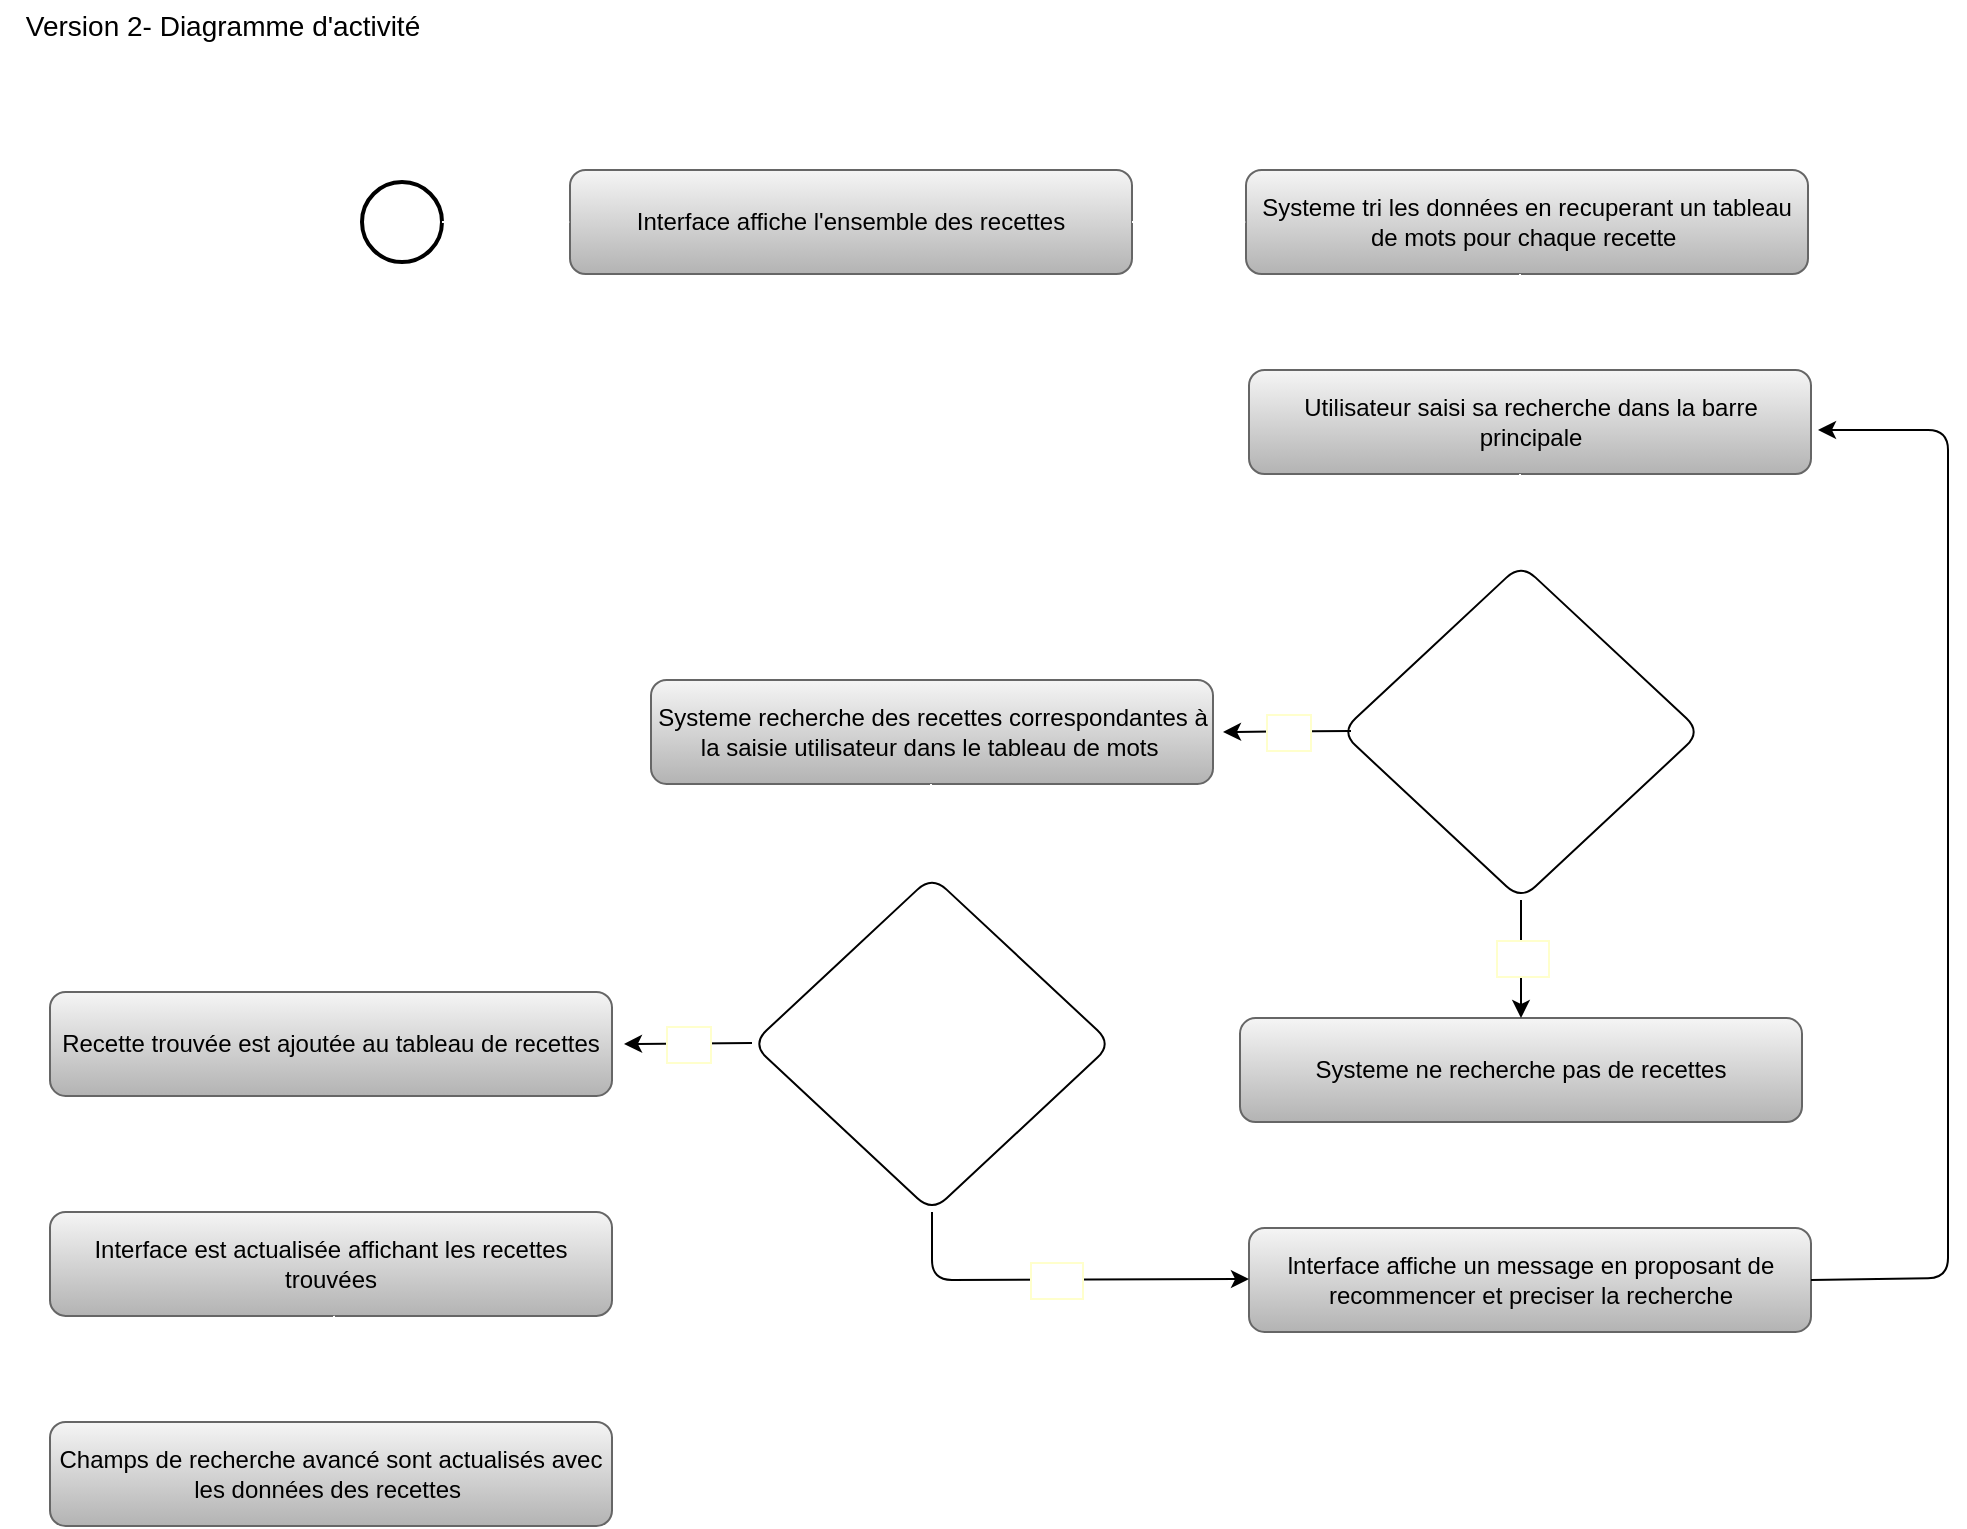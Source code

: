 <mxfile>
    <diagram id="bYDqTGYwuXnz6fYfIwz2" name="Page-1">
        <mxGraphModel dx="1649" dy="1695" grid="1" gridSize="13" guides="1" tooltips="1" connect="1" arrows="1" fold="1" page="1" pageScale="1" pageWidth="1169" pageHeight="827" background="none" math="0" shadow="0">
            <root>
                <mxCell id="0"/>
                <mxCell id="1" parent="0"/>
                <mxCell id="2" value="Utilisateur saisi sa recherche dans la barre principale" style="rounded=1;whiteSpace=wrap;html=1;fillColor=#f5f5f5;strokeColor=#666666;gradientColor=#b3b3b3;fontColor=#000000;" parent="1" vertex="1">
                    <mxGeometry x="651.5" y="-634" width="281" height="52" as="geometry"/>
                </mxCell>
                <mxCell id="38" value="lnterface affiche un message en proposant de recommencer et preciser la recherche" style="rounded=1;whiteSpace=wrap;html=1;fillColor=#f5f5f5;strokeColor=#666666;gradientColor=#b3b3b3;fontColor=#000000;" parent="1" vertex="1">
                    <mxGeometry x="651.5" y="-205.01" width="281" height="52" as="geometry"/>
                </mxCell>
                <mxCell id="45" value="Systeme recherche des recettes correspondantes à la saisie utilisateur dans le tableau de mots&amp;nbsp;" style="rounded=1;whiteSpace=wrap;html=1;fillColor=#f5f5f5;strokeColor=#666666;gradientColor=#b3b3b3;fontColor=#000000;align=center;" parent="1" vertex="1">
                    <mxGeometry x="352.5" y="-479.03" width="281" height="52" as="geometry"/>
                </mxCell>
                <mxCell id="47" value="Interface est actualisée affichant les recettes trouvées" style="rounded=1;whiteSpace=wrap;html=1;fillColor=#f5f5f5;strokeColor=#666666;gradientColor=#b3b3b3;fontColor=#000000;" parent="1" vertex="1">
                    <mxGeometry x="52" y="-213.06" width="281" height="52" as="geometry"/>
                </mxCell>
                <mxCell id="49" value="Champs de recherche avancé sont actualisés avec les données des recettes&amp;nbsp;" style="rounded=1;whiteSpace=wrap;html=1;fillColor=#f5f5f5;strokeColor=#666666;gradientColor=#b3b3b3;fontColor=#000000;" parent="1" vertex="1">
                    <mxGeometry x="52" y="-108" width="281" height="52" as="geometry"/>
                </mxCell>
                <mxCell id="54" value="&amp;nbsp;Version 2- Diagramme d'activité&amp;nbsp;" style="text;html=1;align=center;verticalAlign=middle;resizable=0;points=[];autosize=1;strokeColor=none;fillColor=none;fontSize=14;" parent="1" vertex="1">
                    <mxGeometry x="27" y="-819" width="221" height="26" as="geometry"/>
                </mxCell>
                <mxCell id="31" value="" style="strokeWidth=2;html=1;shape=mxgraph.flowchart.start_2;whiteSpace=wrap;rounded=1;" parent="1" vertex="1">
                    <mxGeometry x="208" y="-728" width="40" height="40" as="geometry"/>
                </mxCell>
                <mxCell id="60" value="Interface affiche l'ensemble des recettes" style="rounded=1;whiteSpace=wrap;html=1;fillColor=#f5f5f5;strokeColor=#666666;gradientColor=#b3b3b3;fontColor=#000000;" parent="1" vertex="1">
                    <mxGeometry x="312" y="-734" width="281" height="52" as="geometry"/>
                </mxCell>
                <mxCell id="73" value="" style="edgeStyle=segmentEdgeStyle;endArrow=classic;html=1;rounded=1;fontColor=#000000;exitX=1;exitY=0.5;exitDx=0;exitDy=0;" parent="1" source="38" edge="1">
                    <mxGeometry width="50" height="50" relative="1" as="geometry">
                        <mxPoint x="941" y="-180" as="sourcePoint"/>
                        <mxPoint x="936" y="-604" as="targetPoint"/>
                        <Array as="points">
                            <mxPoint x="1001" y="-180"/>
                            <mxPoint x="1001" y="-604"/>
                        </Array>
                    </mxGeometry>
                </mxCell>
                <mxCell id="81" value="" style="line;strokeWidth=1;fillColor=none;align=left;verticalAlign=middle;spacingTop=-1;spacingLeft=3;spacingRight=3;rotatable=0;labelPosition=right;points=[];portConstraint=eastwest;rounded=1;fontSize=14;fontColor=#000000;" parent="1" vertex="1">
                    <mxGeometry x="376" y="-672" height="10" as="geometry"/>
                </mxCell>
                <mxCell id="83" value="&lt;span style=&quot;color: rgb(255 , 255 , 255)&quot;&gt;Mot saisi&lt;br&gt;&amp;nbsp;existe t'il dans le tebleau de mots ?&lt;/span&gt;" style="rhombus;whiteSpace=wrap;html=1;rounded=1;" parent="1" vertex="1">
                    <mxGeometry x="403" y="-381" width="180" height="167.94" as="geometry"/>
                </mxCell>
                <mxCell id="123" value="&lt;font color=&quot;#ffffff&quot;&gt;Saisie est à 3 caracteres?&lt;/font&gt;" style="rhombus;whiteSpace=wrap;html=1;rounded=1;" parent="1" vertex="1">
                    <mxGeometry x="697.5" y="-537" width="180" height="167.94" as="geometry"/>
                </mxCell>
                <mxCell id="128" value="Oui" style="endArrow=classic;html=1;rounded=1;labelBorderColor=#FFFFCC;fontSize=14;fontColor=#FFFFFF;exitX=1;exitY=0.5;exitDx=0;exitDy=0;" edge="1" parent="1">
                    <mxGeometry width="50" height="50" relative="1" as="geometry">
                        <mxPoint x="702.5" y="-453.53" as="sourcePoint"/>
                        <mxPoint x="638.5" y="-453" as="targetPoint"/>
                    </mxGeometry>
                </mxCell>
                <mxCell id="130" value="Systeme ne recherche pas de recettes" style="rounded=1;whiteSpace=wrap;html=1;fillColor=#f5f5f5;strokeColor=#666666;gradientColor=#b3b3b3;fontColor=#000000;align=center;" parent="1" vertex="1">
                    <mxGeometry x="647" y="-309.98" width="281" height="52" as="geometry"/>
                </mxCell>
                <mxCell id="132" value="Systeme tri les données en recuperant un tableau de mots pour chaque recette&amp;nbsp;" style="rounded=1;whiteSpace=wrap;html=1;fillColor=#f5f5f5;strokeColor=#666666;gradientColor=#b3b3b3;fontColor=#000000;" vertex="1" parent="1">
                    <mxGeometry x="650" y="-734" width="281" height="52" as="geometry"/>
                </mxCell>
                <mxCell id="134" value="" style="endArrow=classic;html=1;rounded=1;labelBorderColor=#FFFFCC;fontSize=14;fontColor=#FFFFFF;strokeColor=#FFFFFF;exitX=0.5;exitY=1;exitDx=0;exitDy=0;exitPerimeter=0;" edge="1" parent="1">
                    <mxGeometry width="50" height="50" relative="1" as="geometry">
                        <mxPoint x="787" y="-682" as="sourcePoint"/>
                        <mxPoint x="787.5" y="-635" as="targetPoint"/>
                    </mxGeometry>
                </mxCell>
                <mxCell id="135" value="" style="endArrow=classic;html=1;rounded=1;labelBorderColor=#FFFFCC;fontSize=14;fontColor=#FFFFFF;strokeColor=#FFFFFF;exitX=0.5;exitY=1;exitDx=0;exitDy=0;exitPerimeter=0;" parent="1" edge="1">
                    <mxGeometry width="50" height="50" relative="1" as="geometry">
                        <mxPoint x="787" y="-582" as="sourcePoint"/>
                        <mxPoint x="787.5" y="-535" as="targetPoint"/>
                    </mxGeometry>
                </mxCell>
                <mxCell id="138" value="" style="endArrow=classic;html=1;rounded=1;labelBorderColor=#FFFFCC;fontSize=14;fontColor=#FFFFFF;strokeColor=#FFFFFF;exitX=0.5;exitY=1;exitDx=0;exitDy=0;exitPerimeter=0;" parent="1" edge="1">
                    <mxGeometry width="50" height="50" relative="1" as="geometry">
                        <mxPoint x="492.5" y="-427.03" as="sourcePoint"/>
                        <mxPoint x="493" y="-380.03" as="targetPoint"/>
                    </mxGeometry>
                </mxCell>
                <mxCell id="139" value="Non" style="endArrow=classic;html=1;rounded=1;labelBorderColor=#FFFFCC;fontSize=14;fontColor=#FFFFFF;exitX=0.5;exitY=1;exitDx=0;exitDy=0;" parent="1" source="83" edge="1">
                    <mxGeometry width="50" height="50" relative="1" as="geometry">
                        <mxPoint x="578.5" y="-179.51" as="sourcePoint"/>
                        <mxPoint x="651.5" y="-179.48" as="targetPoint"/>
                        <Array as="points">
                            <mxPoint x="493" y="-179"/>
                        </Array>
                    </mxGeometry>
                </mxCell>
                <mxCell id="141" value="Non" style="endArrow=classic;html=1;rounded=1;labelBorderColor=#FFFFCC;fontSize=14;fontColor=#FFFFFF;exitX=0.5;exitY=1;exitDx=0;exitDy=0;" edge="1" parent="1" source="123">
                    <mxGeometry width="50" height="50" relative="1" as="geometry">
                        <mxPoint x="793.5" y="-349" as="sourcePoint"/>
                        <mxPoint x="787.5" y="-310" as="targetPoint"/>
                        <Array as="points"/>
                    </mxGeometry>
                </mxCell>
                <mxCell id="144" value="Oui" style="endArrow=classic;html=1;rounded=1;labelBorderColor=#FFFFCC;fontSize=14;fontColor=#FFFFFF;exitX=1;exitY=0.5;exitDx=0;exitDy=0;" parent="1" edge="1">
                    <mxGeometry width="50" height="50" relative="1" as="geometry">
                        <mxPoint x="403" y="-297.53" as="sourcePoint"/>
                        <mxPoint x="339" y="-297" as="targetPoint"/>
                    </mxGeometry>
                </mxCell>
                <mxCell id="145" value="Recette trouvée est ajoutée au tableau de recettes" style="rounded=1;whiteSpace=wrap;html=1;fillColor=#f5f5f5;strokeColor=#666666;gradientColor=#b3b3b3;fontColor=#000000;align=center;" parent="1" vertex="1">
                    <mxGeometry x="52" y="-323.03" width="281" height="52" as="geometry"/>
                </mxCell>
                <mxCell id="146" value="" style="endArrow=classic;html=1;rounded=1;labelBorderColor=#FFFFCC;fontSize=14;fontColor=#FFFFFF;strokeColor=#FFFFFF;exitX=0.5;exitY=1;exitDx=0;exitDy=0;exitPerimeter=0;" parent="1" edge="1">
                    <mxGeometry width="50" height="50" relative="1" as="geometry">
                        <mxPoint x="195" y="-264" as="sourcePoint"/>
                        <mxPoint x="195.5" y="-217" as="targetPoint"/>
                    </mxGeometry>
                </mxCell>
                <mxCell id="148" value="" style="endArrow=classic;html=1;rounded=1;labelBorderColor=#FFFFCC;fontSize=14;fontColor=#FFFFFF;strokeColor=#FFFFFF;exitX=0.5;exitY=1;exitDx=0;exitDy=0;exitPerimeter=0;" parent="1" edge="1">
                    <mxGeometry width="50" height="50" relative="1" as="geometry">
                        <mxPoint x="194" y="-161.06" as="sourcePoint"/>
                        <mxPoint x="194.5" y="-114.06" as="targetPoint"/>
                    </mxGeometry>
                </mxCell>
                <mxCell id="153" value="" style="endArrow=classic;html=1;rounded=1;labelBorderColor=#FFFFCC;fontSize=14;fontColor=#FFFFFF;strokeColor=#FFFFFF;exitX=1;exitY=0.5;exitDx=0;exitDy=0;exitPerimeter=0;endSize=6;" parent="1" source="31" edge="1">
                    <mxGeometry width="50" height="50" relative="1" as="geometry">
                        <mxPoint x="286" y="-702" as="sourcePoint"/>
                        <mxPoint x="312" y="-708" as="targetPoint"/>
                    </mxGeometry>
                </mxCell>
                <mxCell id="156" value="" style="endArrow=classic;html=1;rounded=1;labelBorderColor=#FFFFCC;fontSize=14;fontColor=#FFFFFF;strokeColor=#FFFFFF;exitX=1;exitY=0.5;exitDx=0;exitDy=0;" parent="1" source="60" edge="1">
                    <mxGeometry width="50" height="50" relative="1" as="geometry">
                        <mxPoint x="624" y="-702" as="sourcePoint"/>
                        <mxPoint x="650" y="-708" as="targetPoint"/>
                    </mxGeometry>
                </mxCell>
            </root>
        </mxGraphModel>
    </diagram>
</mxfile>
